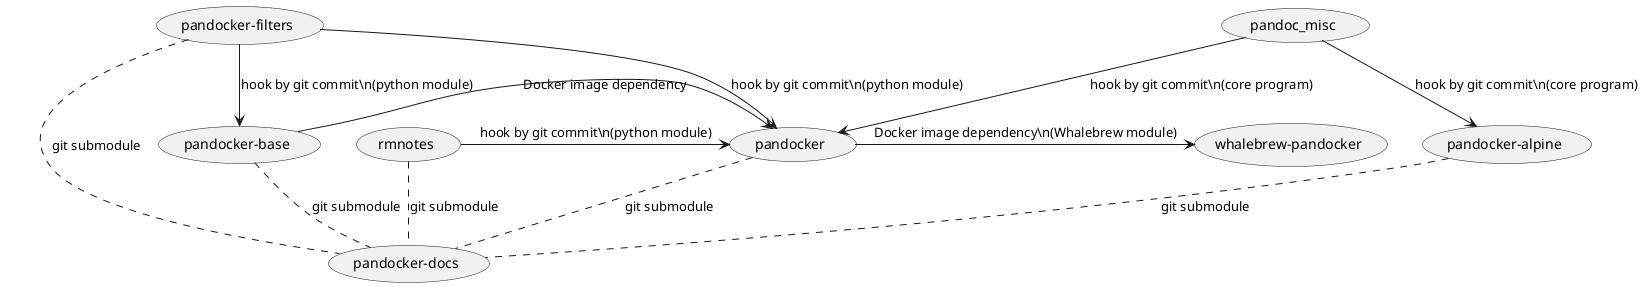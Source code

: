 @startuml
(pandoc_misc)
(pandocker)
(pandocker-base)
(pandocker-alpine)
(pandocker-filters)
(pandocker-docs)

(pandoc_misc) --> (pandocker) : hook by git commit\\n(core program)
(pandoc_misc) --> (pandocker-alpine) : hook by git commit\\n(core program)

(pandocker-filters) -> (pandocker-base) : hook by git commit\\n(python module)
(pandocker-filters) --> (pandocker) : hook by git commit\\n(python module)

(rmnotes) -> (pandocker) : hook by git commit\\n(python module)
(pandocker-base) -> (pandocker) : Docker image dependency

(pandocker) -> (whalebrew-pandocker) : Docker image dependency\\n(Whalebrew module)

(rmnotes) .. (pandocker-docs) : git submodule
(pandocker-base) .. (pandocker-docs) : git submodule
(pandocker) .. (pandocker-docs) : git submodule
(pandocker-alpine) .. (pandocker-docs) : git submodule
(pandocker-filters) .. (pandocker-docs) : git submodule
@enduml

